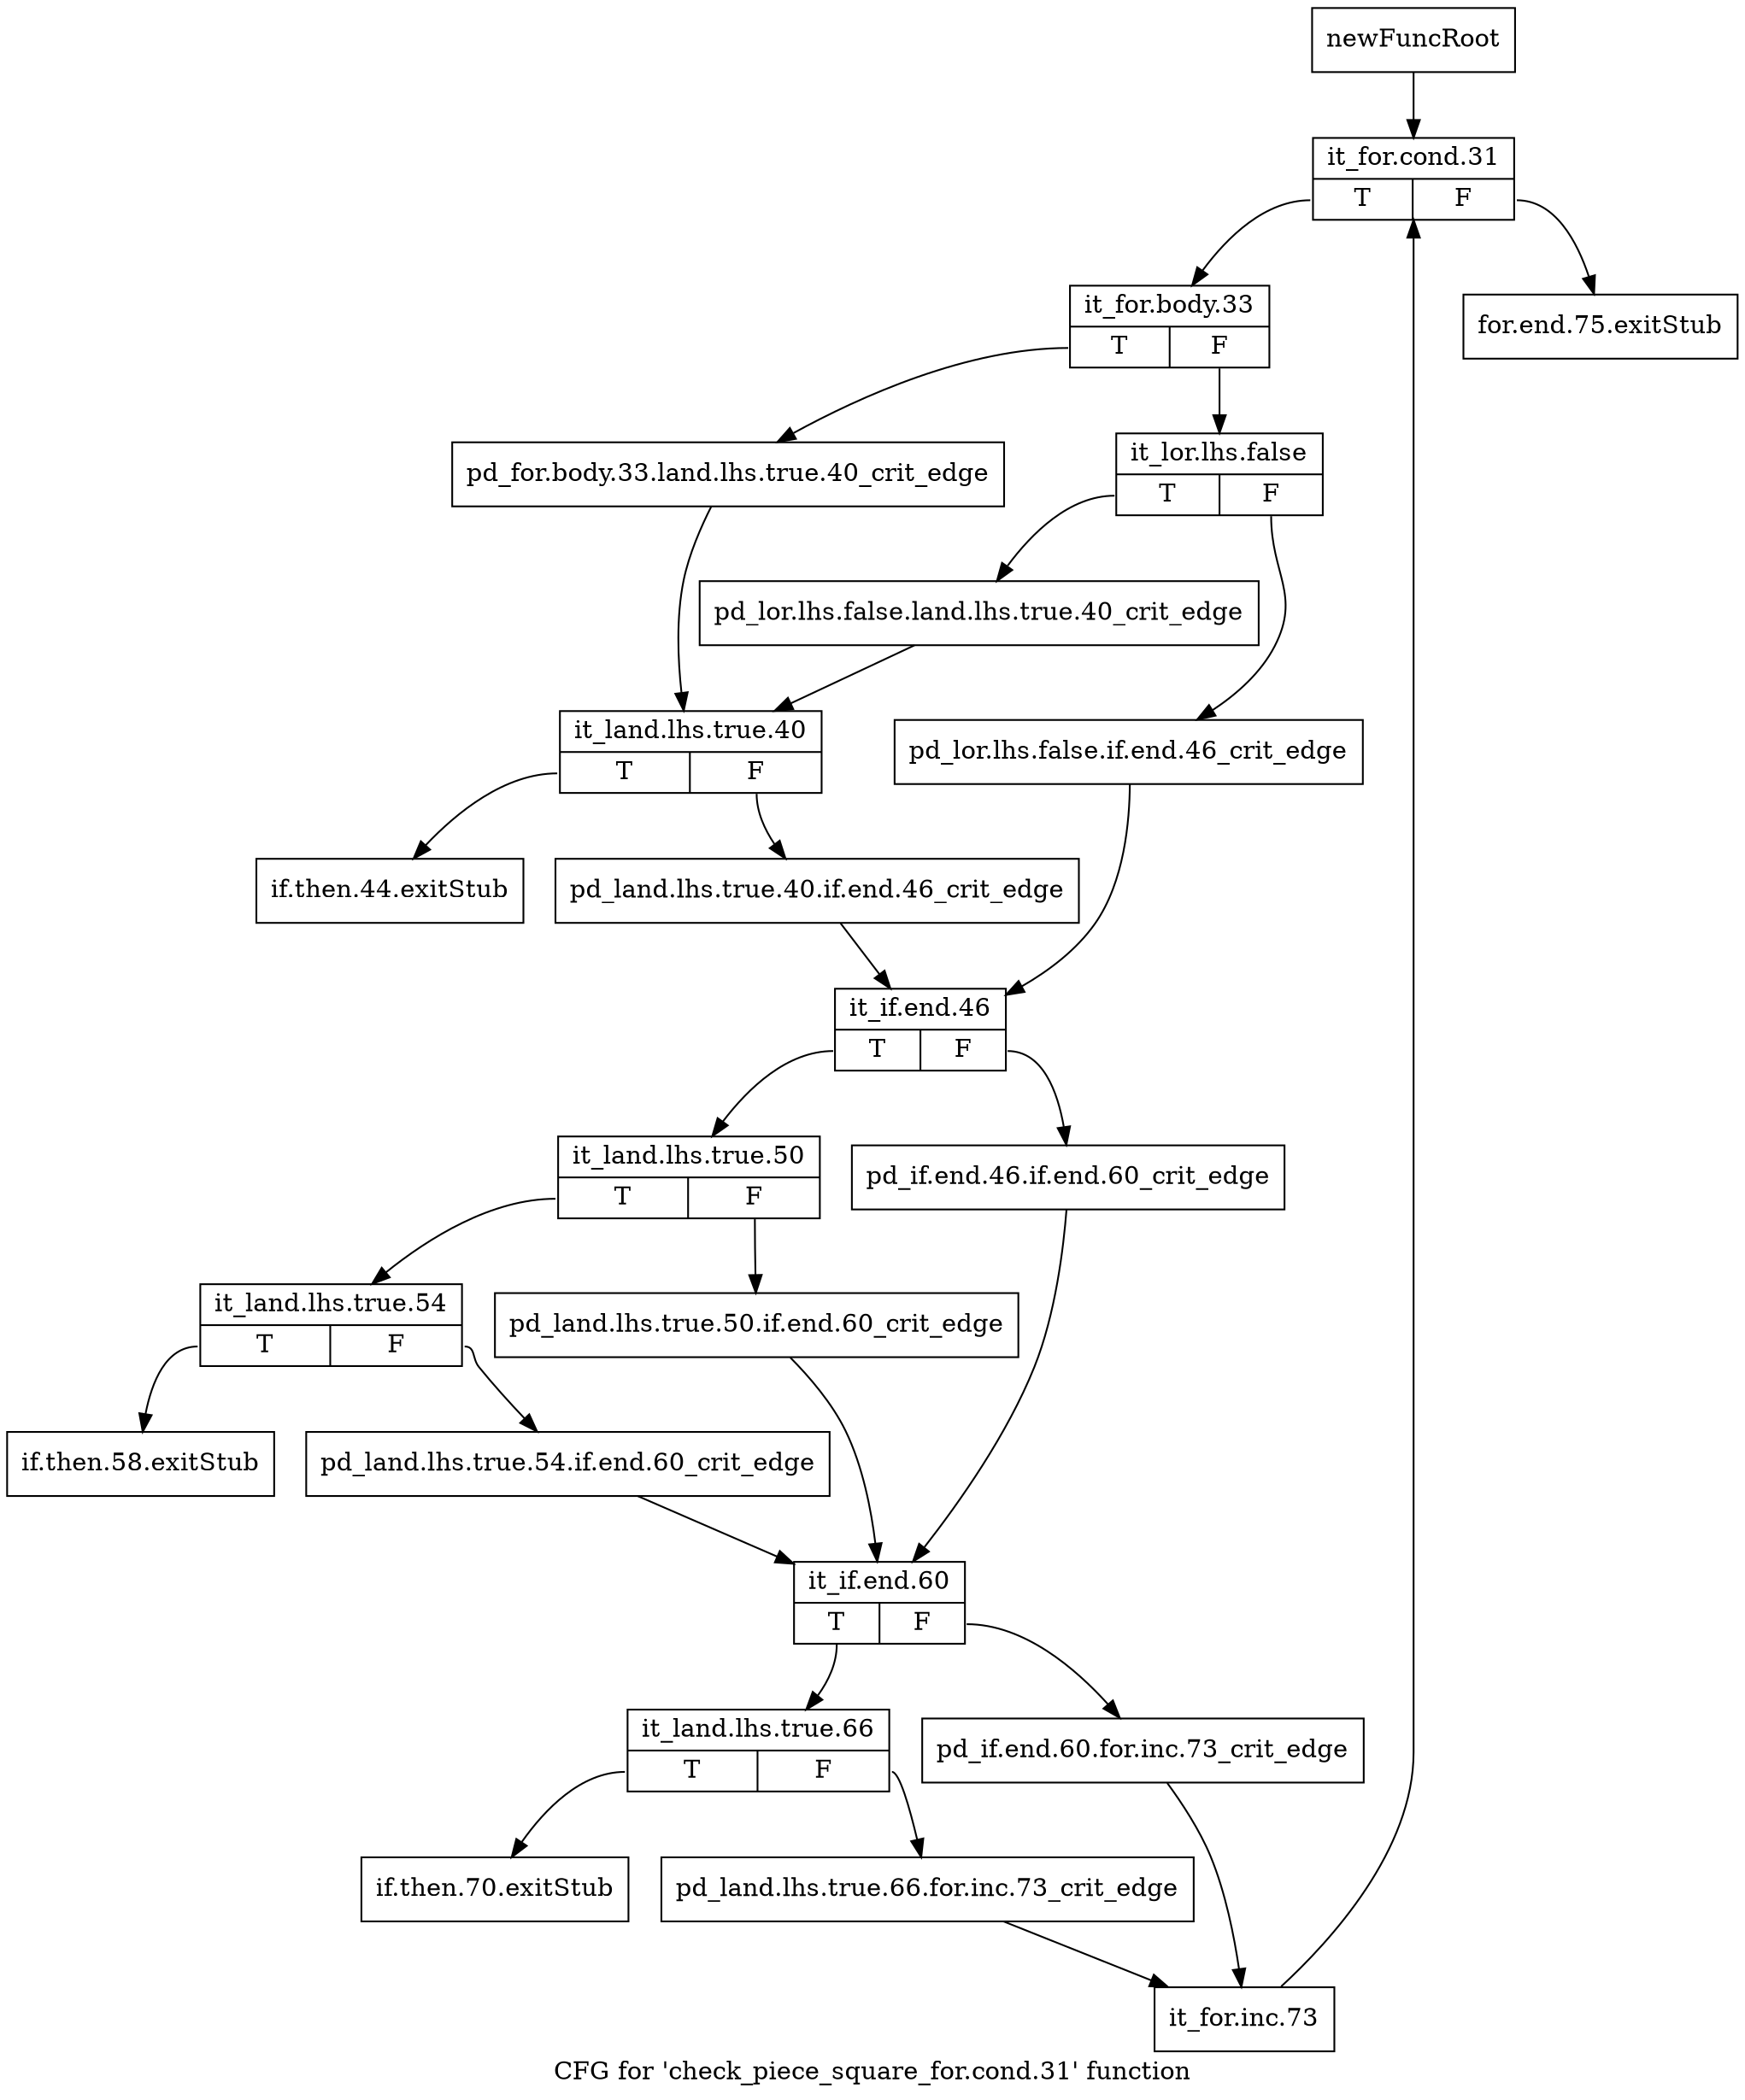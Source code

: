 digraph "CFG for 'check_piece_square_for.cond.31' function" {
	label="CFG for 'check_piece_square_for.cond.31' function";

	Node0x11fcac0 [shape=record,label="{newFuncRoot}"];
	Node0x11fcac0 -> Node0x11fd110;
	Node0x11fcfd0 [shape=record,label="{for.end.75.exitStub}"];
	Node0x11fd020 [shape=record,label="{if.then.44.exitStub}"];
	Node0x11fd070 [shape=record,label="{if.then.58.exitStub}"];
	Node0x11fd0c0 [shape=record,label="{if.then.70.exitStub}"];
	Node0x11fd110 [shape=record,label="{it_for.cond.31|{<s0>T|<s1>F}}"];
	Node0x11fd110:s0 -> Node0x11fd160;
	Node0x11fd110:s1 -> Node0x11fcfd0;
	Node0x11fd160 [shape=record,label="{it_for.body.33|{<s0>T|<s1>F}}"];
	Node0x11fd160:s0 -> Node0x11fd2a0;
	Node0x11fd160:s1 -> Node0x11fd1b0;
	Node0x11fd1b0 [shape=record,label="{it_lor.lhs.false|{<s0>T|<s1>F}}"];
	Node0x11fd1b0:s0 -> Node0x11fd250;
	Node0x11fd1b0:s1 -> Node0x11fd200;
	Node0x11fd200 [shape=record,label="{pd_lor.lhs.false.if.end.46_crit_edge}"];
	Node0x11fd200 -> Node0x11fd390;
	Node0x11fd250 [shape=record,label="{pd_lor.lhs.false.land.lhs.true.40_crit_edge}"];
	Node0x11fd250 -> Node0x11fd2f0;
	Node0x11fd2a0 [shape=record,label="{pd_for.body.33.land.lhs.true.40_crit_edge}"];
	Node0x11fd2a0 -> Node0x11fd2f0;
	Node0x11fd2f0 [shape=record,label="{it_land.lhs.true.40|{<s0>T|<s1>F}}"];
	Node0x11fd2f0:s0 -> Node0x11fd020;
	Node0x11fd2f0:s1 -> Node0x11fd340;
	Node0x11fd340 [shape=record,label="{pd_land.lhs.true.40.if.end.46_crit_edge}"];
	Node0x11fd340 -> Node0x11fd390;
	Node0x11fd390 [shape=record,label="{it_if.end.46|{<s0>T|<s1>F}}"];
	Node0x11fd390:s0 -> Node0x11fd430;
	Node0x11fd390:s1 -> Node0x11fd3e0;
	Node0x11fd3e0 [shape=record,label="{pd_if.end.46.if.end.60_crit_edge}"];
	Node0x11fd3e0 -> Node0x11fd570;
	Node0x11fd430 [shape=record,label="{it_land.lhs.true.50|{<s0>T|<s1>F}}"];
	Node0x11fd430:s0 -> Node0x11fd4d0;
	Node0x11fd430:s1 -> Node0x11fd480;
	Node0x11fd480 [shape=record,label="{pd_land.lhs.true.50.if.end.60_crit_edge}"];
	Node0x11fd480 -> Node0x11fd570;
	Node0x11fd4d0 [shape=record,label="{it_land.lhs.true.54|{<s0>T|<s1>F}}"];
	Node0x11fd4d0:s0 -> Node0x11fd070;
	Node0x11fd4d0:s1 -> Node0x11fd520;
	Node0x11fd520 [shape=record,label="{pd_land.lhs.true.54.if.end.60_crit_edge}"];
	Node0x11fd520 -> Node0x11fd570;
	Node0x11fd570 [shape=record,label="{it_if.end.60|{<s0>T|<s1>F}}"];
	Node0x11fd570:s0 -> Node0x11fd610;
	Node0x11fd570:s1 -> Node0x11fd5c0;
	Node0x11fd5c0 [shape=record,label="{pd_if.end.60.for.inc.73_crit_edge}"];
	Node0x11fd5c0 -> Node0x11fd6b0;
	Node0x11fd610 [shape=record,label="{it_land.lhs.true.66|{<s0>T|<s1>F}}"];
	Node0x11fd610:s0 -> Node0x11fd0c0;
	Node0x11fd610:s1 -> Node0x11fd660;
	Node0x11fd660 [shape=record,label="{pd_land.lhs.true.66.for.inc.73_crit_edge}"];
	Node0x11fd660 -> Node0x11fd6b0;
	Node0x11fd6b0 [shape=record,label="{it_for.inc.73}"];
	Node0x11fd6b0 -> Node0x11fd110;
}
